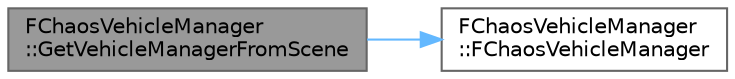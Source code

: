 digraph "FChaosVehicleManager::GetVehicleManagerFromScene"
{
 // INTERACTIVE_SVG=YES
 // LATEX_PDF_SIZE
  bgcolor="transparent";
  edge [fontname=Helvetica,fontsize=10,labelfontname=Helvetica,labelfontsize=10];
  node [fontname=Helvetica,fontsize=10,shape=box,height=0.2,width=0.4];
  rankdir="LR";
  Node1 [id="Node000001",label="FChaosVehicleManager\l::GetVehicleManagerFromScene",height=0.2,width=0.4,color="gray40", fillcolor="grey60", style="filled", fontcolor="black",tooltip="Find a vehicle manager from an FPhysScene."];
  Node1 -> Node2 [id="edge1_Node000001_Node000002",color="steelblue1",style="solid",tooltip=" "];
  Node2 [id="Node000002",label="FChaosVehicleManager\l::FChaosVehicleManager",height=0.2,width=0.4,color="grey40", fillcolor="white", style="filled",URL="$dd/db4/classFChaosVehicleManager.html#a1bf180d1db4c4e9c227e839eb68919c5",tooltip=" "];
}

